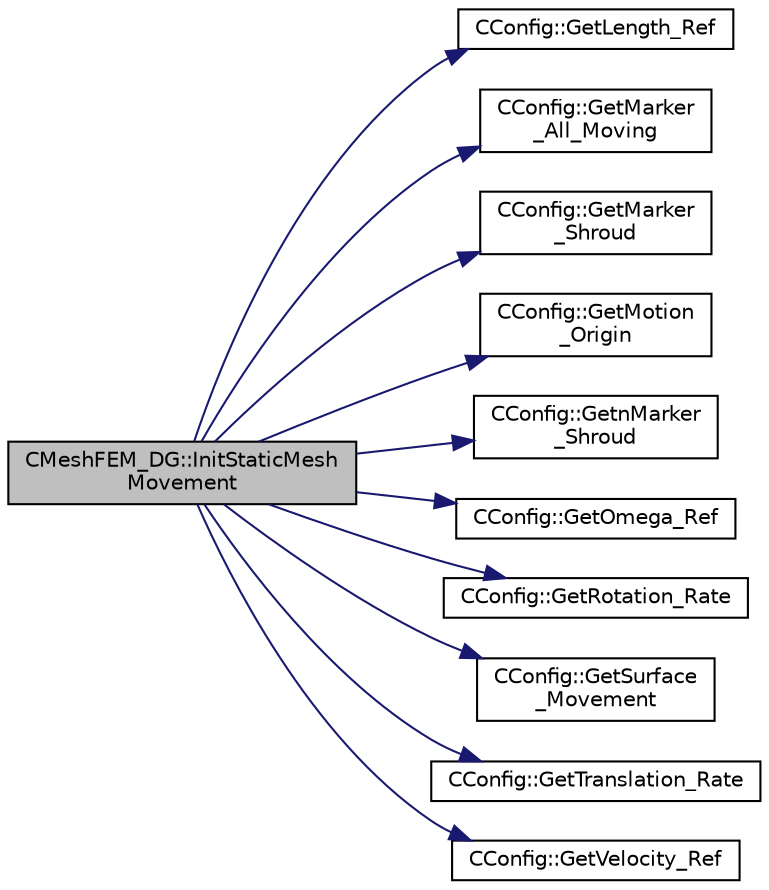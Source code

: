 digraph "CMeshFEM_DG::InitStaticMeshMovement"
{
 // LATEX_PDF_SIZE
  edge [fontname="Helvetica",fontsize="10",labelfontname="Helvetica",labelfontsize="10"];
  node [fontname="Helvetica",fontsize="10",shape=record];
  rankdir="LR";
  Node1 [label="CMeshFEM_DG::InitStaticMesh\lMovement",height=0.2,width=0.4,color="black", fillcolor="grey75", style="filled", fontcolor="black",tooltip="Function to compute the grid velocities for static problems."];
  Node1 -> Node2 [color="midnightblue",fontsize="10",style="solid",fontname="Helvetica"];
  Node2 [label="CConfig::GetLength_Ref",height=0.2,width=0.4,color="black", fillcolor="white", style="filled",URL="$classCConfig.html#a4c1facfb47bc3aee60dc92a350f0a82d",tooltip="Get the value of the reference length for non-dimensionalization. This value should always be 1 inter..."];
  Node1 -> Node3 [color="midnightblue",fontsize="10",style="solid",fontname="Helvetica"];
  Node3 [label="CConfig::GetMarker\l_All_Moving",height=0.2,width=0.4,color="black", fillcolor="white", style="filled",URL="$classCConfig.html#aa92e30407f9aaad234c7a557019cd3c5",tooltip="Get the motion information for a marker val_marker."];
  Node1 -> Node4 [color="midnightblue",fontsize="10",style="solid",fontname="Helvetica"];
  Node4 [label="CConfig::GetMarker\l_Shroud",height=0.2,width=0.4,color="black", fillcolor="white", style="filled",URL="$classCConfig.html#a1ffa4cf8fac282225b240424f8bd5583",tooltip="Get the marker shroud."];
  Node1 -> Node5 [color="midnightblue",fontsize="10",style="solid",fontname="Helvetica"];
  Node5 [label="CConfig::GetMotion\l_Origin",height=0.2,width=0.4,color="black", fillcolor="white", style="filled",URL="$classCConfig.html#a148a58b999d4e8767667fffc76b245f6",tooltip="Get the mesh motion origin."];
  Node1 -> Node6 [color="midnightblue",fontsize="10",style="solid",fontname="Helvetica"];
  Node6 [label="CConfig::GetnMarker\l_Shroud",height=0.2,width=0.4,color="black", fillcolor="white", style="filled",URL="$classCConfig.html#a1824ee9a40c5cb4412b1c5a2d00b119a",tooltip="Get number of shroud markers."];
  Node1 -> Node7 [color="midnightblue",fontsize="10",style="solid",fontname="Helvetica"];
  Node7 [label="CConfig::GetOmega_Ref",height=0.2,width=0.4,color="black", fillcolor="white", style="filled",URL="$classCConfig.html#ab3ab2f06b6d038aea73beed05cd13448",tooltip="Get the value of the reference angular velocity for non-dimensionalization."];
  Node1 -> Node8 [color="midnightblue",fontsize="10",style="solid",fontname="Helvetica"];
  Node8 [label="CConfig::GetRotation_Rate",height=0.2,width=0.4,color="black", fillcolor="white", style="filled",URL="$classCConfig.html#a3f9890ff8ca2b98646e4ebf3de8c9c13",tooltip="Get the rotation rate of the mesh."];
  Node1 -> Node9 [color="midnightblue",fontsize="10",style="solid",fontname="Helvetica"];
  Node9 [label="CConfig::GetSurface\l_Movement",height=0.2,width=0.4,color="black", fillcolor="white", style="filled",URL="$classCConfig.html#a7da84ee925f437bd635bead56d822df9",tooltip="Get information about deforming markers."];
  Node1 -> Node10 [color="midnightblue",fontsize="10",style="solid",fontname="Helvetica"];
  Node10 [label="CConfig::GetTranslation_Rate",height=0.2,width=0.4,color="black", fillcolor="white", style="filled",URL="$classCConfig.html#affbe7f2b722303808c5626e7080b2831",tooltip="Get the translational velocity of the mesh."];
  Node1 -> Node11 [color="midnightblue",fontsize="10",style="solid",fontname="Helvetica"];
  Node11 [label="CConfig::GetVelocity_Ref",height=0.2,width=0.4,color="black", fillcolor="white", style="filled",URL="$classCConfig.html#afad4537005c210e8a7fc015a51b8ae4c",tooltip="Get the value of the reference velocity for non-dimensionalization."];
}
